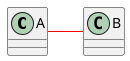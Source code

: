 {
  "sha1": "kseuv33war5z0gix38n8wpnueq30h7q",
  "insertion": {
    "when": "2024-06-03T18:59:33.304Z",
    "user": "plantuml@gmail.com"
  }
}
@startuml
skinparam classArrowColor Red|Green
A - B
@enduml
